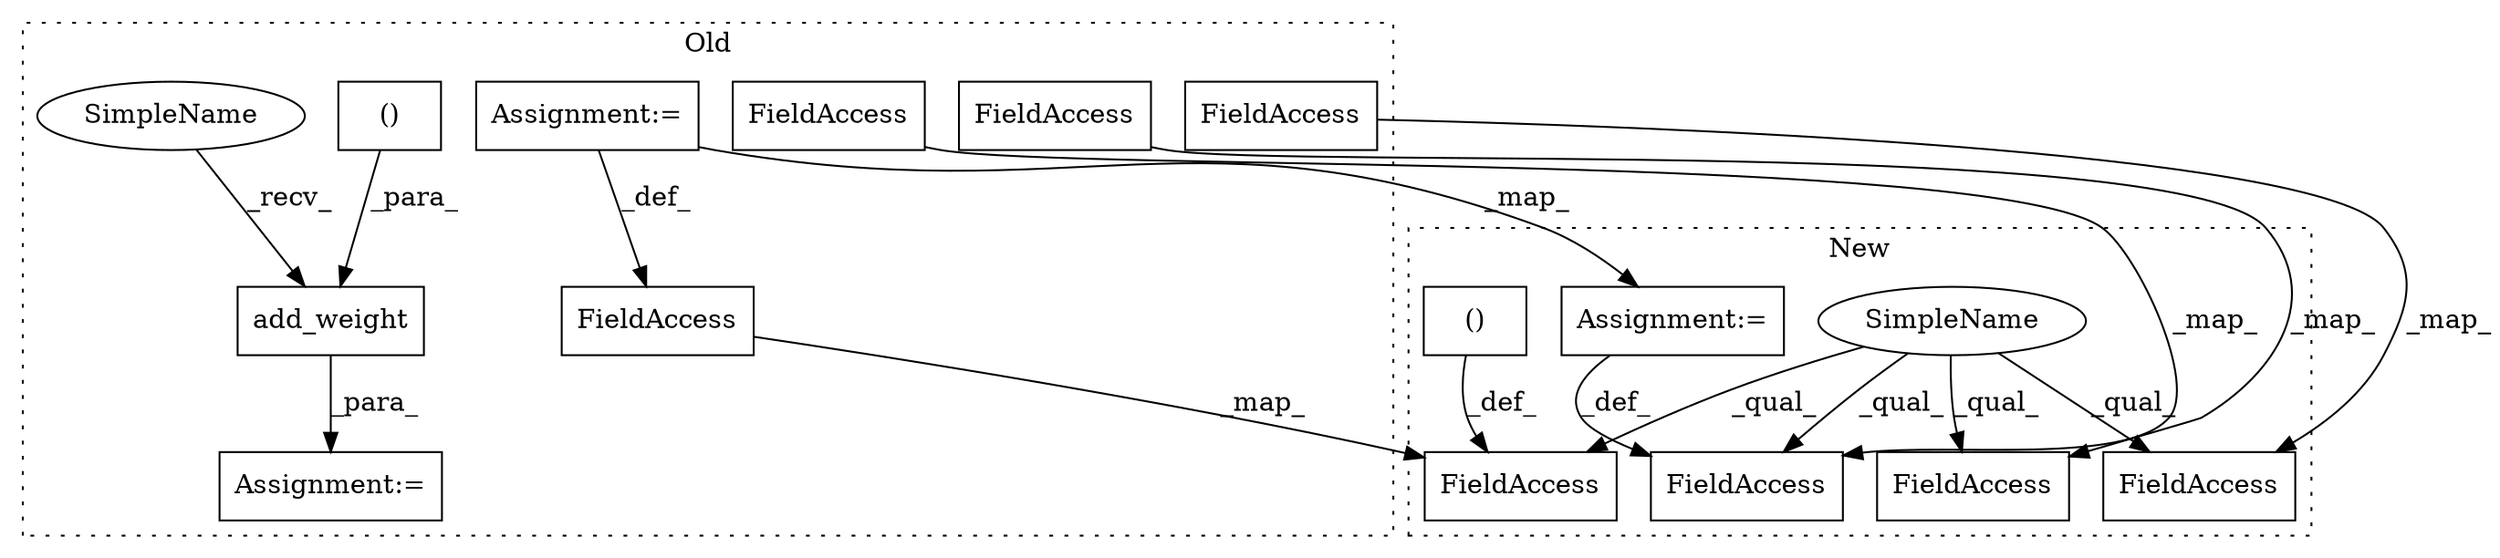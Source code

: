 digraph G {
subgraph cluster0 {
1 [label="add_weight" a="32" s="3693,3804" l="11,1" shape="box"];
4 [label="FieldAccess" a="22" s="3988" l="6" shape="box"];
6 [label="()" a="106" s="3749" l="43" shape="box"];
7 [label="Assignment:=" a="7" s="3687" l="1" shape="box"];
9 [label="FieldAccess" a="22" s="3811" l="6" shape="box"];
11 [label="Assignment:=" a="7" s="3994" l="1" shape="box"];
12 [label="FieldAccess" a="22" s="3918" l="18" shape="box"];
15 [label="FieldAccess" a="22" s="4066" l="18" shape="box"];
16 [label="SimpleName" a="42" s="3688" l="4" shape="ellipse"];
label = "Old";
style="dotted";
}
subgraph cluster1 {
2 [label="()" a="106" s="3998" l="25" shape="box"];
3 [label="SimpleName" a="42" s="3550" l="4" shape="ellipse"];
5 [label="FieldAccess" a="22" s="3968" l="6" shape="box"];
8 [label="FieldAccess" a="22" s="3819" l="6" shape="box"];
10 [label="Assignment:=" a="7" s="3825" l="1" shape="box"];
13 [label="FieldAccess" a="22" s="3898" l="18" shape="box"];
14 [label="FieldAccess" a="22" s="4036" l="18" shape="box"];
label = "New";
style="dotted";
}
1 -> 7 [label="_para_"];
2 -> 5 [label="_def_"];
3 -> 5 [label="_qual_"];
3 -> 14 [label="_qual_"];
3 -> 13 [label="_qual_"];
3 -> 8 [label="_qual_"];
4 -> 5 [label="_map_"];
6 -> 1 [label="_para_"];
9 -> 8 [label="_map_"];
10 -> 8 [label="_def_"];
11 -> 4 [label="_def_"];
11 -> 10 [label="_map_"];
12 -> 13 [label="_map_"];
15 -> 14 [label="_map_"];
16 -> 1 [label="_recv_"];
}